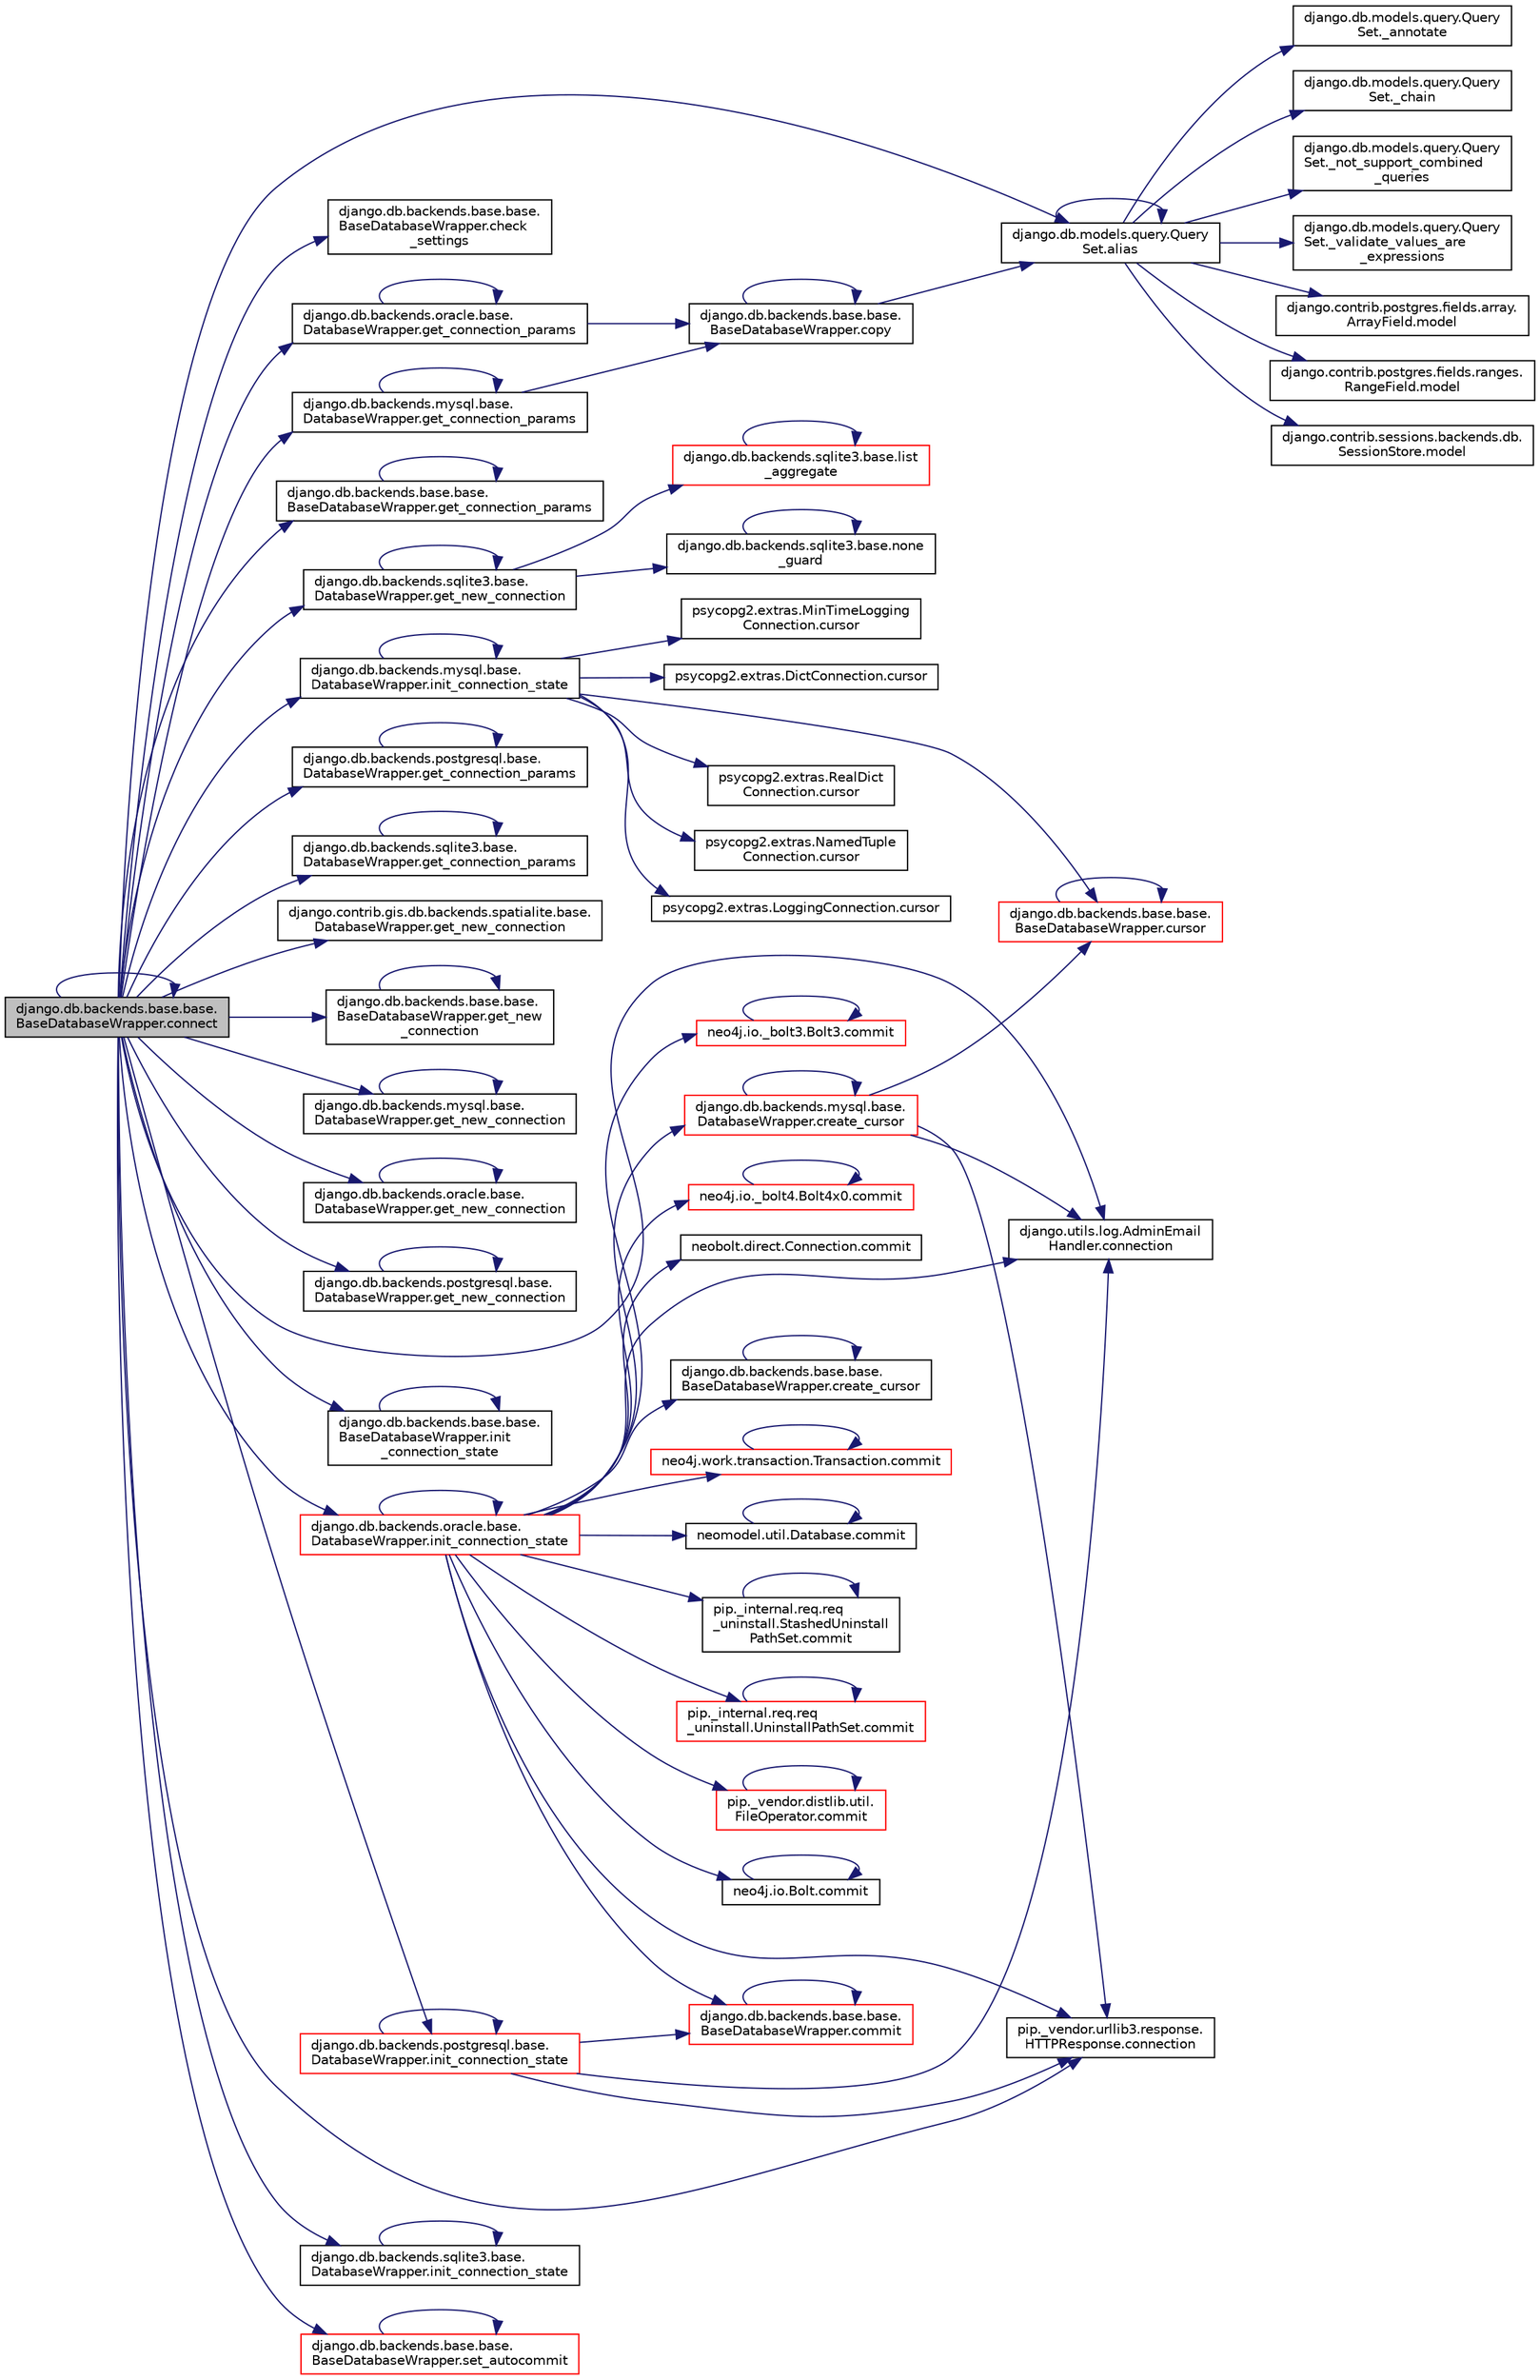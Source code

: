 digraph "django.db.backends.base.base.BaseDatabaseWrapper.connect"
{
 // LATEX_PDF_SIZE
  edge [fontname="Helvetica",fontsize="10",labelfontname="Helvetica",labelfontsize="10"];
  node [fontname="Helvetica",fontsize="10",shape=record];
  rankdir="LR";
  Node1 [label="django.db.backends.base.base.\lBaseDatabaseWrapper.connect",height=0.2,width=0.4,color="black", fillcolor="grey75", style="filled", fontcolor="black",tooltip=" "];
  Node1 -> Node2 [color="midnightblue",fontsize="10",style="solid",fontname="Helvetica"];
  Node2 [label="django.db.models.query.Query\lSet.alias",height=0.2,width=0.4,color="black", fillcolor="white", style="filled",URL="$dd/d94/classdjango_1_1db_1_1models_1_1query_1_1_query_set.html#ae5c754fecf7a532768c0e6acd6195f26",tooltip=" "];
  Node2 -> Node3 [color="midnightblue",fontsize="10",style="solid",fontname="Helvetica"];
  Node3 [label="django.db.models.query.Query\lSet._annotate",height=0.2,width=0.4,color="black", fillcolor="white", style="filled",URL="$dd/d94/classdjango_1_1db_1_1models_1_1query_1_1_query_set.html#ad367d7d4d64f32b4fc2f360fd67a9bfa",tooltip=" "];
  Node2 -> Node4 [color="midnightblue",fontsize="10",style="solid",fontname="Helvetica"];
  Node4 [label="django.db.models.query.Query\lSet._chain",height=0.2,width=0.4,color="black", fillcolor="white", style="filled",URL="$dd/d94/classdjango_1_1db_1_1models_1_1query_1_1_query_set.html#a7e1b5806921e30da5ca203c9d1d4c2d5",tooltip=" "];
  Node2 -> Node5 [color="midnightblue",fontsize="10",style="solid",fontname="Helvetica"];
  Node5 [label="django.db.models.query.Query\lSet._not_support_combined\l_queries",height=0.2,width=0.4,color="black", fillcolor="white", style="filled",URL="$dd/d94/classdjango_1_1db_1_1models_1_1query_1_1_query_set.html#a861c2ecefc16eb29d7ad4e326ac03fe3",tooltip=" "];
  Node2 -> Node6 [color="midnightblue",fontsize="10",style="solid",fontname="Helvetica"];
  Node6 [label="django.db.models.query.Query\lSet._validate_values_are\l_expressions",height=0.2,width=0.4,color="black", fillcolor="white", style="filled",URL="$dd/d94/classdjango_1_1db_1_1models_1_1query_1_1_query_set.html#a4dc3674cb814f5e948c8b59a5290b606",tooltip=" "];
  Node2 -> Node2 [color="midnightblue",fontsize="10",style="solid",fontname="Helvetica"];
  Node2 -> Node7 [color="midnightblue",fontsize="10",style="solid",fontname="Helvetica"];
  Node7 [label="django.contrib.postgres.fields.array.\lArrayField.model",height=0.2,width=0.4,color="black", fillcolor="white", style="filled",URL="$dc/ddf/classdjango_1_1contrib_1_1postgres_1_1fields_1_1array_1_1_array_field.html#a43ec884d709f829e50c6881dc369ce94",tooltip=" "];
  Node2 -> Node8 [color="midnightblue",fontsize="10",style="solid",fontname="Helvetica"];
  Node8 [label="django.contrib.postgres.fields.ranges.\lRangeField.model",height=0.2,width=0.4,color="black", fillcolor="white", style="filled",URL="$d5/d99/classdjango_1_1contrib_1_1postgres_1_1fields_1_1ranges_1_1_range_field.html#a5f5cfd6917f141914484d606279cf20a",tooltip=" "];
  Node2 -> Node9 [color="midnightblue",fontsize="10",style="solid",fontname="Helvetica"];
  Node9 [label="django.contrib.sessions.backends.db.\lSessionStore.model",height=0.2,width=0.4,color="black", fillcolor="white", style="filled",URL="$d2/d1a/classdjango_1_1contrib_1_1sessions_1_1backends_1_1db_1_1_session_store.html#a9b2f42869f296eab5fab4dd5867285df",tooltip=" "];
  Node1 -> Node10 [color="midnightblue",fontsize="10",style="solid",fontname="Helvetica"];
  Node10 [label="django.db.backends.base.base.\lBaseDatabaseWrapper.check\l_settings",height=0.2,width=0.4,color="black", fillcolor="white", style="filled",URL="$d2/d62/classdjango_1_1db_1_1backends_1_1base_1_1base_1_1_base_database_wrapper.html#a4719655d723debc92374c103bb3468b0",tooltip=" "];
  Node1 -> Node1 [color="midnightblue",fontsize="10",style="solid",fontname="Helvetica"];
  Node1 -> Node11 [color="midnightblue",fontsize="10",style="solid",fontname="Helvetica"];
  Node11 [label="django.utils.log.AdminEmail\lHandler.connection",height=0.2,width=0.4,color="black", fillcolor="white", style="filled",URL="$d9/d6a/classdjango_1_1utils_1_1log_1_1_admin_email_handler.html#a07baeac3b7b8c28175cfd3a4a55ba9b5",tooltip=" "];
  Node1 -> Node12 [color="midnightblue",fontsize="10",style="solid",fontname="Helvetica"];
  Node12 [label="pip._vendor.urllib3.response.\lHTTPResponse.connection",height=0.2,width=0.4,color="black", fillcolor="white", style="filled",URL="$dd/d5a/classpip_1_1__vendor_1_1urllib3_1_1response_1_1_h_t_t_p_response.html#a27a88449c366048b39e0a46f78381f1a",tooltip=" "];
  Node1 -> Node13 [color="midnightblue",fontsize="10",style="solid",fontname="Helvetica"];
  Node13 [label="django.db.backends.base.base.\lBaseDatabaseWrapper.get_connection_params",height=0.2,width=0.4,color="black", fillcolor="white", style="filled",URL="$d2/d62/classdjango_1_1db_1_1backends_1_1base_1_1base_1_1_base_database_wrapper.html#a234d438e1a6ce82a4af9642e4583b38d",tooltip=" "];
  Node13 -> Node13 [color="midnightblue",fontsize="10",style="solid",fontname="Helvetica"];
  Node1 -> Node14 [color="midnightblue",fontsize="10",style="solid",fontname="Helvetica"];
  Node14 [label="django.db.backends.mysql.base.\lDatabaseWrapper.get_connection_params",height=0.2,width=0.4,color="black", fillcolor="white", style="filled",URL="$d4/dbe/classdjango_1_1db_1_1backends_1_1mysql_1_1base_1_1_database_wrapper.html#a07b5e33bd8efc56efd22fed00d713624",tooltip=" "];
  Node14 -> Node15 [color="midnightblue",fontsize="10",style="solid",fontname="Helvetica"];
  Node15 [label="django.db.backends.base.base.\lBaseDatabaseWrapper.copy",height=0.2,width=0.4,color="black", fillcolor="white", style="filled",URL="$d2/d62/classdjango_1_1db_1_1backends_1_1base_1_1base_1_1_base_database_wrapper.html#a0957cec6cdc61cd177397273bb476834",tooltip=" "];
  Node15 -> Node2 [color="midnightblue",fontsize="10",style="solid",fontname="Helvetica"];
  Node15 -> Node15 [color="midnightblue",fontsize="10",style="solid",fontname="Helvetica"];
  Node14 -> Node14 [color="midnightblue",fontsize="10",style="solid",fontname="Helvetica"];
  Node1 -> Node16 [color="midnightblue",fontsize="10",style="solid",fontname="Helvetica"];
  Node16 [label="django.db.backends.oracle.base.\lDatabaseWrapper.get_connection_params",height=0.2,width=0.4,color="black", fillcolor="white", style="filled",URL="$dd/dbf/classdjango_1_1db_1_1backends_1_1oracle_1_1base_1_1_database_wrapper.html#a42b4d7e512b27f7199b62d19a5c955f2",tooltip=" "];
  Node16 -> Node15 [color="midnightblue",fontsize="10",style="solid",fontname="Helvetica"];
  Node16 -> Node16 [color="midnightblue",fontsize="10",style="solid",fontname="Helvetica"];
  Node1 -> Node17 [color="midnightblue",fontsize="10",style="solid",fontname="Helvetica"];
  Node17 [label="django.db.backends.postgresql.base.\lDatabaseWrapper.get_connection_params",height=0.2,width=0.4,color="black", fillcolor="white", style="filled",URL="$de/d94/classdjango_1_1db_1_1backends_1_1postgresql_1_1base_1_1_database_wrapper.html#a8f700218a2a81c2d7c1cd0adac16d7fa",tooltip=" "];
  Node17 -> Node17 [color="midnightblue",fontsize="10",style="solid",fontname="Helvetica"];
  Node1 -> Node18 [color="midnightblue",fontsize="10",style="solid",fontname="Helvetica"];
  Node18 [label="django.db.backends.sqlite3.base.\lDatabaseWrapper.get_connection_params",height=0.2,width=0.4,color="black", fillcolor="white", style="filled",URL="$d9/dfe/classdjango_1_1db_1_1backends_1_1sqlite3_1_1base_1_1_database_wrapper.html#a593897ae28f0ba04b8f51df79eb60067",tooltip=" "];
  Node18 -> Node18 [color="midnightblue",fontsize="10",style="solid",fontname="Helvetica"];
  Node1 -> Node19 [color="midnightblue",fontsize="10",style="solid",fontname="Helvetica"];
  Node19 [label="django.contrib.gis.db.backends.spatialite.base.\lDatabaseWrapper.get_new_connection",height=0.2,width=0.4,color="black", fillcolor="white", style="filled",URL="$d7/dfe/classdjango_1_1contrib_1_1gis_1_1db_1_1backends_1_1spatialite_1_1base_1_1_database_wrapper.html#a7e771d20d3497b8dff3d0b595ff915f0",tooltip=" "];
  Node1 -> Node20 [color="midnightblue",fontsize="10",style="solid",fontname="Helvetica"];
  Node20 [label="django.db.backends.base.base.\lBaseDatabaseWrapper.get_new\l_connection",height=0.2,width=0.4,color="black", fillcolor="white", style="filled",URL="$d2/d62/classdjango_1_1db_1_1backends_1_1base_1_1base_1_1_base_database_wrapper.html#a0a487b4ed2e268924de4b5bee31d4b69",tooltip=" "];
  Node20 -> Node20 [color="midnightblue",fontsize="10",style="solid",fontname="Helvetica"];
  Node1 -> Node21 [color="midnightblue",fontsize="10",style="solid",fontname="Helvetica"];
  Node21 [label="django.db.backends.mysql.base.\lDatabaseWrapper.get_new_connection",height=0.2,width=0.4,color="black", fillcolor="white", style="filled",URL="$d4/dbe/classdjango_1_1db_1_1backends_1_1mysql_1_1base_1_1_database_wrapper.html#a8c723fd70a94c55d1cced48c46d89d27",tooltip=" "];
  Node21 -> Node21 [color="midnightblue",fontsize="10",style="solid",fontname="Helvetica"];
  Node1 -> Node22 [color="midnightblue",fontsize="10",style="solid",fontname="Helvetica"];
  Node22 [label="django.db.backends.oracle.base.\lDatabaseWrapper.get_new_connection",height=0.2,width=0.4,color="black", fillcolor="white", style="filled",URL="$dd/dbf/classdjango_1_1db_1_1backends_1_1oracle_1_1base_1_1_database_wrapper.html#a70d3d87b74bbba2e6547684f415f9c07",tooltip=" "];
  Node22 -> Node22 [color="midnightblue",fontsize="10",style="solid",fontname="Helvetica"];
  Node1 -> Node23 [color="midnightblue",fontsize="10",style="solid",fontname="Helvetica"];
  Node23 [label="django.db.backends.postgresql.base.\lDatabaseWrapper.get_new_connection",height=0.2,width=0.4,color="black", fillcolor="white", style="filled",URL="$de/d94/classdjango_1_1db_1_1backends_1_1postgresql_1_1base_1_1_database_wrapper.html#a1caac955dcd7521571e0bdd8167291d6",tooltip=" "];
  Node23 -> Node23 [color="midnightblue",fontsize="10",style="solid",fontname="Helvetica"];
  Node1 -> Node24 [color="midnightblue",fontsize="10",style="solid",fontname="Helvetica"];
  Node24 [label="django.db.backends.sqlite3.base.\lDatabaseWrapper.get_new_connection",height=0.2,width=0.4,color="black", fillcolor="white", style="filled",URL="$d9/dfe/classdjango_1_1db_1_1backends_1_1sqlite3_1_1base_1_1_database_wrapper.html#a384a3c16724a1b157f21debc28cfd928",tooltip=" "];
  Node24 -> Node24 [color="midnightblue",fontsize="10",style="solid",fontname="Helvetica"];
  Node24 -> Node25 [color="midnightblue",fontsize="10",style="solid",fontname="Helvetica"];
  Node25 [label="django.db.backends.sqlite3.base.list\l_aggregate",height=0.2,width=0.4,color="red", fillcolor="white", style="filled",URL="$d7/d95/namespacedjango_1_1db_1_1backends_1_1sqlite3_1_1base.html#a5896926834c3b13889d1d14c2f4d5e62",tooltip=" "];
  Node25 -> Node25 [color="midnightblue",fontsize="10",style="solid",fontname="Helvetica"];
  Node24 -> Node27 [color="midnightblue",fontsize="10",style="solid",fontname="Helvetica"];
  Node27 [label="django.db.backends.sqlite3.base.none\l_guard",height=0.2,width=0.4,color="black", fillcolor="white", style="filled",URL="$d7/d95/namespacedjango_1_1db_1_1backends_1_1sqlite3_1_1base.html#aa0cddaaab3067e41a0aef8eec415c3d8",tooltip=" "];
  Node27 -> Node27 [color="midnightblue",fontsize="10",style="solid",fontname="Helvetica"];
  Node1 -> Node28 [color="midnightblue",fontsize="10",style="solid",fontname="Helvetica"];
  Node28 [label="django.db.backends.base.base.\lBaseDatabaseWrapper.init\l_connection_state",height=0.2,width=0.4,color="black", fillcolor="white", style="filled",URL="$d2/d62/classdjango_1_1db_1_1backends_1_1base_1_1base_1_1_base_database_wrapper.html#ac8e6b55535a33b4b8cb0029ec6f90446",tooltip=" "];
  Node28 -> Node28 [color="midnightblue",fontsize="10",style="solid",fontname="Helvetica"];
  Node1 -> Node29 [color="midnightblue",fontsize="10",style="solid",fontname="Helvetica"];
  Node29 [label="django.db.backends.mysql.base.\lDatabaseWrapper.init_connection_state",height=0.2,width=0.4,color="black", fillcolor="white", style="filled",URL="$d4/dbe/classdjango_1_1db_1_1backends_1_1mysql_1_1base_1_1_database_wrapper.html#a9cf3b59d7bf9ab24329de3dfd10a87e1",tooltip=" "];
  Node29 -> Node30 [color="midnightblue",fontsize="10",style="solid",fontname="Helvetica"];
  Node30 [label="django.db.backends.base.base.\lBaseDatabaseWrapper.cursor",height=0.2,width=0.4,color="red", fillcolor="white", style="filled",URL="$d2/d62/classdjango_1_1db_1_1backends_1_1base_1_1base_1_1_base_database_wrapper.html#a9c19ea726a5ea9034f929aeeea142861",tooltip=" "];
  Node30 -> Node30 [color="midnightblue",fontsize="10",style="solid",fontname="Helvetica"];
  Node29 -> Node32 [color="midnightblue",fontsize="10",style="solid",fontname="Helvetica"];
  Node32 [label="psycopg2.extras.DictConnection.cursor",height=0.2,width=0.4,color="black", fillcolor="white", style="filled",URL="$d3/d92/classpsycopg2_1_1extras_1_1_dict_connection.html#acb4db688424e58d6b3c42faa1d553b5f",tooltip=" "];
  Node29 -> Node33 [color="midnightblue",fontsize="10",style="solid",fontname="Helvetica"];
  Node33 [label="psycopg2.extras.RealDict\lConnection.cursor",height=0.2,width=0.4,color="black", fillcolor="white", style="filled",URL="$d5/dac/classpsycopg2_1_1extras_1_1_real_dict_connection.html#a13b0792d61dfb5acc94c427c48fe700e",tooltip=" "];
  Node29 -> Node34 [color="midnightblue",fontsize="10",style="solid",fontname="Helvetica"];
  Node34 [label="psycopg2.extras.NamedTuple\lConnection.cursor",height=0.2,width=0.4,color="black", fillcolor="white", style="filled",URL="$da/da9/classpsycopg2_1_1extras_1_1_named_tuple_connection.html#a30a20e0f3c77b7110bec2dba47d640a5",tooltip=" "];
  Node29 -> Node35 [color="midnightblue",fontsize="10",style="solid",fontname="Helvetica"];
  Node35 [label="psycopg2.extras.LoggingConnection.cursor",height=0.2,width=0.4,color="black", fillcolor="white", style="filled",URL="$d0/d8c/classpsycopg2_1_1extras_1_1_logging_connection.html#a5baa4650fa0f4bdefaf02c5250b0d738",tooltip=" "];
  Node29 -> Node36 [color="midnightblue",fontsize="10",style="solid",fontname="Helvetica"];
  Node36 [label="psycopg2.extras.MinTimeLogging\lConnection.cursor",height=0.2,width=0.4,color="black", fillcolor="white", style="filled",URL="$d3/d3e/classpsycopg2_1_1extras_1_1_min_time_logging_connection.html#a3b079db8dcf63b1792a807d39f314bf4",tooltip=" "];
  Node29 -> Node29 [color="midnightblue",fontsize="10",style="solid",fontname="Helvetica"];
  Node1 -> Node37 [color="midnightblue",fontsize="10",style="solid",fontname="Helvetica"];
  Node37 [label="django.db.backends.oracle.base.\lDatabaseWrapper.init_connection_state",height=0.2,width=0.4,color="red", fillcolor="white", style="filled",URL="$dd/dbf/classdjango_1_1db_1_1backends_1_1oracle_1_1base_1_1_database_wrapper.html#a7904bf3930a0945d33d0cb148c265fe1",tooltip=" "];
  Node37 -> Node38 [color="midnightblue",fontsize="10",style="solid",fontname="Helvetica"];
  Node38 [label="django.db.backends.base.base.\lBaseDatabaseWrapper.commit",height=0.2,width=0.4,color="red", fillcolor="white", style="filled",URL="$d2/d62/classdjango_1_1db_1_1backends_1_1base_1_1base_1_1_base_database_wrapper.html#a4efa3e4029f8d0bdcc64554c1402c26b",tooltip=" "];
  Node38 -> Node38 [color="midnightblue",fontsize="10",style="solid",fontname="Helvetica"];
  Node37 -> Node44 [color="midnightblue",fontsize="10",style="solid",fontname="Helvetica"];
  Node44 [label="neo4j.work.transaction.Transaction.commit",height=0.2,width=0.4,color="red", fillcolor="white", style="filled",URL="$d9/da3/classneo4j_1_1work_1_1transaction_1_1_transaction.html#a07c30344002ea9e61f747b474101c79f",tooltip=" "];
  Node44 -> Node44 [color="midnightblue",fontsize="10",style="solid",fontname="Helvetica"];
  Node37 -> Node46 [color="midnightblue",fontsize="10",style="solid",fontname="Helvetica"];
  Node46 [label="neomodel.util.Database.commit",height=0.2,width=0.4,color="black", fillcolor="white", style="filled",URL="$d0/d12/classneomodel_1_1util_1_1_database.html#a2f84bf7c1a971ecd4daaad942b2e2d32",tooltip=" "];
  Node46 -> Node46 [color="midnightblue",fontsize="10",style="solid",fontname="Helvetica"];
  Node37 -> Node47 [color="midnightblue",fontsize="10",style="solid",fontname="Helvetica"];
  Node47 [label="pip._internal.req.req\l_uninstall.StashedUninstall\lPathSet.commit",height=0.2,width=0.4,color="black", fillcolor="white", style="filled",URL="$d3/d6e/classpip_1_1__internal_1_1req_1_1req__uninstall_1_1_stashed_uninstall_path_set.html#a3c604c2032c2bdb10b9b39405ad21a67",tooltip=" "];
  Node47 -> Node47 [color="midnightblue",fontsize="10",style="solid",fontname="Helvetica"];
  Node37 -> Node48 [color="midnightblue",fontsize="10",style="solid",fontname="Helvetica"];
  Node48 [label="pip._internal.req.req\l_uninstall.UninstallPathSet.commit",height=0.2,width=0.4,color="red", fillcolor="white", style="filled",URL="$d9/d6e/classpip_1_1__internal_1_1req_1_1req__uninstall_1_1_uninstall_path_set.html#a5e6259cfe5b5bb0e2ba60a13e18e5d13",tooltip=" "];
  Node48 -> Node48 [color="midnightblue",fontsize="10",style="solid",fontname="Helvetica"];
  Node37 -> Node50 [color="midnightblue",fontsize="10",style="solid",fontname="Helvetica"];
  Node50 [label="pip._vendor.distlib.util.\lFileOperator.commit",height=0.2,width=0.4,color="red", fillcolor="white", style="filled",URL="$d9/db3/classpip_1_1__vendor_1_1distlib_1_1util_1_1_file_operator.html#a881309fd609956f7aa4357bef0600adb",tooltip=" "];
  Node50 -> Node50 [color="midnightblue",fontsize="10",style="solid",fontname="Helvetica"];
  Node37 -> Node53 [color="midnightblue",fontsize="10",style="solid",fontname="Helvetica"];
  Node53 [label="neo4j.io.Bolt.commit",height=0.2,width=0.4,color="black", fillcolor="white", style="filled",URL="$db/dec/classneo4j_1_1io_1_1_bolt.html#ab273d5af6b3a8b82edceffeecf0f4eaf",tooltip=" "];
  Node53 -> Node53 [color="midnightblue",fontsize="10",style="solid",fontname="Helvetica"];
  Node37 -> Node54 [color="midnightblue",fontsize="10",style="solid",fontname="Helvetica"];
  Node54 [label="neo4j.io._bolt3.Bolt3.commit",height=0.2,width=0.4,color="red", fillcolor="white", style="filled",URL="$db/d66/classneo4j_1_1io_1_1__bolt3_1_1_bolt3.html#a112509e8744ca6f074fcb5ccc439d2b7",tooltip=" "];
  Node54 -> Node54 [color="midnightblue",fontsize="10",style="solid",fontname="Helvetica"];
  Node37 -> Node61 [color="midnightblue",fontsize="10",style="solid",fontname="Helvetica"];
  Node61 [label="neo4j.io._bolt4.Bolt4x0.commit",height=0.2,width=0.4,color="red", fillcolor="white", style="filled",URL="$d2/dd8/classneo4j_1_1io_1_1__bolt4_1_1_bolt4x0.html#a94ed53499dd7ac60b048cd7f500c50af",tooltip=" "];
  Node61 -> Node61 [color="midnightblue",fontsize="10",style="solid",fontname="Helvetica"];
  Node37 -> Node62 [color="midnightblue",fontsize="10",style="solid",fontname="Helvetica"];
  Node62 [label="neobolt.direct.Connection.commit",height=0.2,width=0.4,color="black", fillcolor="white", style="filled",URL="$d8/db4/classneobolt_1_1direct_1_1_connection.html#a2e7b8d33ff7eeeaa15f4af862e51dc11",tooltip=" "];
  Node37 -> Node11 [color="midnightblue",fontsize="10",style="solid",fontname="Helvetica"];
  Node37 -> Node12 [color="midnightblue",fontsize="10",style="solid",fontname="Helvetica"];
  Node37 -> Node63 [color="midnightblue",fontsize="10",style="solid",fontname="Helvetica"];
  Node63 [label="django.db.backends.base.base.\lBaseDatabaseWrapper.create_cursor",height=0.2,width=0.4,color="black", fillcolor="white", style="filled",URL="$d2/d62/classdjango_1_1db_1_1backends_1_1base_1_1base_1_1_base_database_wrapper.html#a23e6d6f03fe1d09192c7d7e7b1ba9e41",tooltip=" "];
  Node63 -> Node63 [color="midnightblue",fontsize="10",style="solid",fontname="Helvetica"];
  Node37 -> Node64 [color="midnightblue",fontsize="10",style="solid",fontname="Helvetica"];
  Node64 [label="django.db.backends.mysql.base.\lDatabaseWrapper.create_cursor",height=0.2,width=0.4,color="red", fillcolor="white", style="filled",URL="$d4/dbe/classdjango_1_1db_1_1backends_1_1mysql_1_1base_1_1_database_wrapper.html#a329e959b050e3022a56c901c76a17045",tooltip=" "];
  Node64 -> Node11 [color="midnightblue",fontsize="10",style="solid",fontname="Helvetica"];
  Node64 -> Node12 [color="midnightblue",fontsize="10",style="solid",fontname="Helvetica"];
  Node64 -> Node64 [color="midnightblue",fontsize="10",style="solid",fontname="Helvetica"];
  Node64 -> Node30 [color="midnightblue",fontsize="10",style="solid",fontname="Helvetica"];
  Node37 -> Node37 [color="midnightblue",fontsize="10",style="solid",fontname="Helvetica"];
  Node1 -> Node103 [color="midnightblue",fontsize="10",style="solid",fontname="Helvetica"];
  Node103 [label="django.db.backends.postgresql.base.\lDatabaseWrapper.init_connection_state",height=0.2,width=0.4,color="red", fillcolor="white", style="filled",URL="$de/d94/classdjango_1_1db_1_1backends_1_1postgresql_1_1base_1_1_database_wrapper.html#a3d6e4558826873db2e8727c97af482ca",tooltip=" "];
  Node103 -> Node38 [color="midnightblue",fontsize="10",style="solid",fontname="Helvetica"];
  Node103 -> Node11 [color="midnightblue",fontsize="10",style="solid",fontname="Helvetica"];
  Node103 -> Node12 [color="midnightblue",fontsize="10",style="solid",fontname="Helvetica"];
  Node103 -> Node103 [color="midnightblue",fontsize="10",style="solid",fontname="Helvetica"];
  Node1 -> Node107 [color="midnightblue",fontsize="10",style="solid",fontname="Helvetica"];
  Node107 [label="django.db.backends.sqlite3.base.\lDatabaseWrapper.init_connection_state",height=0.2,width=0.4,color="black", fillcolor="white", style="filled",URL="$d9/dfe/classdjango_1_1db_1_1backends_1_1sqlite3_1_1base_1_1_database_wrapper.html#ac91b61df052371f2cbc99f56d3dd2772",tooltip=" "];
  Node107 -> Node107 [color="midnightblue",fontsize="10",style="solid",fontname="Helvetica"];
  Node1 -> Node108 [color="midnightblue",fontsize="10",style="solid",fontname="Helvetica"];
  Node108 [label="django.db.backends.base.base.\lBaseDatabaseWrapper.set_autocommit",height=0.2,width=0.4,color="red", fillcolor="white", style="filled",URL="$d2/d62/classdjango_1_1db_1_1backends_1_1base_1_1base_1_1_base_database_wrapper.html#a110a47e3ab20b12ccdc8a8b9219def9d",tooltip=" "];
  Node108 -> Node108 [color="midnightblue",fontsize="10",style="solid",fontname="Helvetica"];
}
